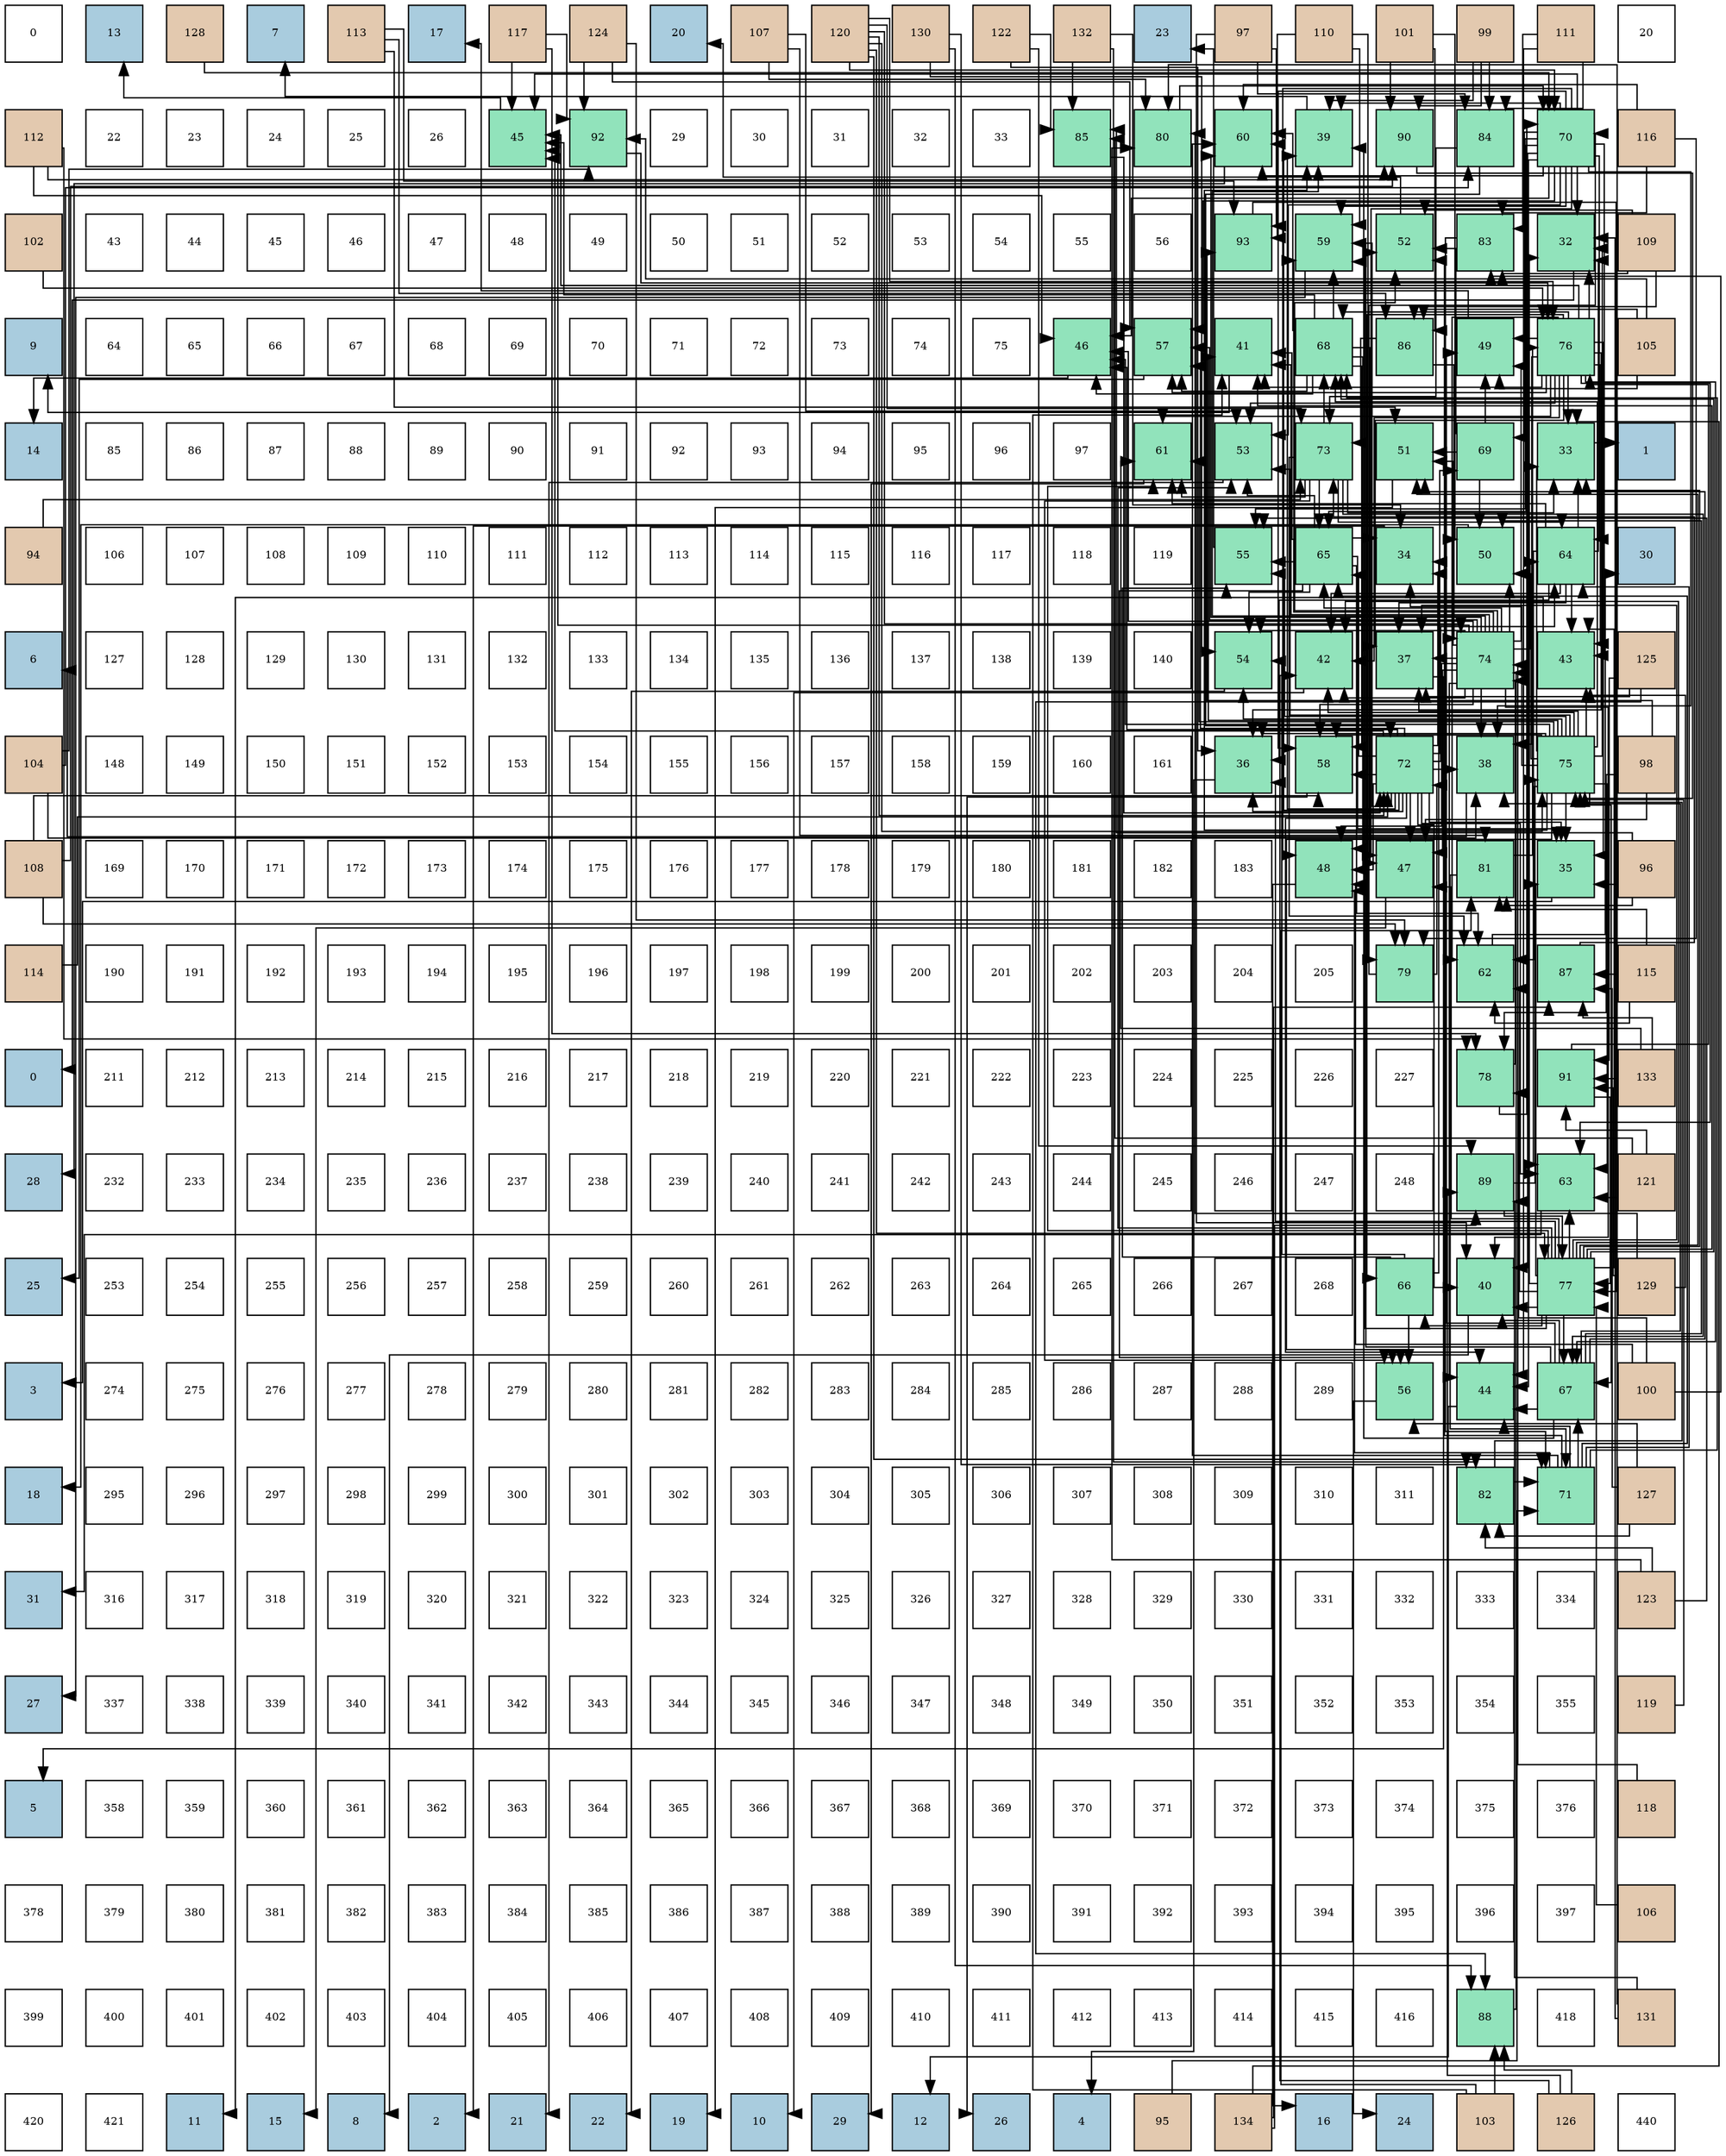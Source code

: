 digraph layout{
 rankdir=TB;
 splines=ortho;
 node [style=filled shape=square fixedsize=true width=0.6];
0[label="0", fontsize=8, fillcolor="#ffffff"];
1[label="13", fontsize=8, fillcolor="#a9ccde"];
2[label="128", fontsize=8, fillcolor="#e3c9af"];
3[label="7", fontsize=8, fillcolor="#a9ccde"];
4[label="113", fontsize=8, fillcolor="#e3c9af"];
5[label="17", fontsize=8, fillcolor="#a9ccde"];
6[label="117", fontsize=8, fillcolor="#e3c9af"];
7[label="124", fontsize=8, fillcolor="#e3c9af"];
8[label="20", fontsize=8, fillcolor="#a9ccde"];
9[label="107", fontsize=8, fillcolor="#e3c9af"];
10[label="120", fontsize=8, fillcolor="#e3c9af"];
11[label="130", fontsize=8, fillcolor="#e3c9af"];
12[label="122", fontsize=8, fillcolor="#e3c9af"];
13[label="132", fontsize=8, fillcolor="#e3c9af"];
14[label="23", fontsize=8, fillcolor="#a9ccde"];
15[label="97", fontsize=8, fillcolor="#e3c9af"];
16[label="110", fontsize=8, fillcolor="#e3c9af"];
17[label="101", fontsize=8, fillcolor="#e3c9af"];
18[label="99", fontsize=8, fillcolor="#e3c9af"];
19[label="111", fontsize=8, fillcolor="#e3c9af"];
20[label="20", fontsize=8, fillcolor="#ffffff"];
21[label="112", fontsize=8, fillcolor="#e3c9af"];
22[label="22", fontsize=8, fillcolor="#ffffff"];
23[label="23", fontsize=8, fillcolor="#ffffff"];
24[label="24", fontsize=8, fillcolor="#ffffff"];
25[label="25", fontsize=8, fillcolor="#ffffff"];
26[label="26", fontsize=8, fillcolor="#ffffff"];
27[label="45", fontsize=8, fillcolor="#91e3bb"];
28[label="92", fontsize=8, fillcolor="#91e3bb"];
29[label="29", fontsize=8, fillcolor="#ffffff"];
30[label="30", fontsize=8, fillcolor="#ffffff"];
31[label="31", fontsize=8, fillcolor="#ffffff"];
32[label="32", fontsize=8, fillcolor="#ffffff"];
33[label="33", fontsize=8, fillcolor="#ffffff"];
34[label="85", fontsize=8, fillcolor="#91e3bb"];
35[label="80", fontsize=8, fillcolor="#91e3bb"];
36[label="60", fontsize=8, fillcolor="#91e3bb"];
37[label="39", fontsize=8, fillcolor="#91e3bb"];
38[label="90", fontsize=8, fillcolor="#91e3bb"];
39[label="84", fontsize=8, fillcolor="#91e3bb"];
40[label="70", fontsize=8, fillcolor="#91e3bb"];
41[label="116", fontsize=8, fillcolor="#e3c9af"];
42[label="102", fontsize=8, fillcolor="#e3c9af"];
43[label="43", fontsize=8, fillcolor="#ffffff"];
44[label="44", fontsize=8, fillcolor="#ffffff"];
45[label="45", fontsize=8, fillcolor="#ffffff"];
46[label="46", fontsize=8, fillcolor="#ffffff"];
47[label="47", fontsize=8, fillcolor="#ffffff"];
48[label="48", fontsize=8, fillcolor="#ffffff"];
49[label="49", fontsize=8, fillcolor="#ffffff"];
50[label="50", fontsize=8, fillcolor="#ffffff"];
51[label="51", fontsize=8, fillcolor="#ffffff"];
52[label="52", fontsize=8, fillcolor="#ffffff"];
53[label="53", fontsize=8, fillcolor="#ffffff"];
54[label="54", fontsize=8, fillcolor="#ffffff"];
55[label="55", fontsize=8, fillcolor="#ffffff"];
56[label="56", fontsize=8, fillcolor="#ffffff"];
57[label="93", fontsize=8, fillcolor="#91e3bb"];
58[label="59", fontsize=8, fillcolor="#91e3bb"];
59[label="52", fontsize=8, fillcolor="#91e3bb"];
60[label="83", fontsize=8, fillcolor="#91e3bb"];
61[label="32", fontsize=8, fillcolor="#91e3bb"];
62[label="109", fontsize=8, fillcolor="#e3c9af"];
63[label="9", fontsize=8, fillcolor="#a9ccde"];
64[label="64", fontsize=8, fillcolor="#ffffff"];
65[label="65", fontsize=8, fillcolor="#ffffff"];
66[label="66", fontsize=8, fillcolor="#ffffff"];
67[label="67", fontsize=8, fillcolor="#ffffff"];
68[label="68", fontsize=8, fillcolor="#ffffff"];
69[label="69", fontsize=8, fillcolor="#ffffff"];
70[label="70", fontsize=8, fillcolor="#ffffff"];
71[label="71", fontsize=8, fillcolor="#ffffff"];
72[label="72", fontsize=8, fillcolor="#ffffff"];
73[label="73", fontsize=8, fillcolor="#ffffff"];
74[label="74", fontsize=8, fillcolor="#ffffff"];
75[label="75", fontsize=8, fillcolor="#ffffff"];
76[label="46", fontsize=8, fillcolor="#91e3bb"];
77[label="57", fontsize=8, fillcolor="#91e3bb"];
78[label="41", fontsize=8, fillcolor="#91e3bb"];
79[label="68", fontsize=8, fillcolor="#91e3bb"];
80[label="86", fontsize=8, fillcolor="#91e3bb"];
81[label="49", fontsize=8, fillcolor="#91e3bb"];
82[label="76", fontsize=8, fillcolor="#91e3bb"];
83[label="105", fontsize=8, fillcolor="#e3c9af"];
84[label="14", fontsize=8, fillcolor="#a9ccde"];
85[label="85", fontsize=8, fillcolor="#ffffff"];
86[label="86", fontsize=8, fillcolor="#ffffff"];
87[label="87", fontsize=8, fillcolor="#ffffff"];
88[label="88", fontsize=8, fillcolor="#ffffff"];
89[label="89", fontsize=8, fillcolor="#ffffff"];
90[label="90", fontsize=8, fillcolor="#ffffff"];
91[label="91", fontsize=8, fillcolor="#ffffff"];
92[label="92", fontsize=8, fillcolor="#ffffff"];
93[label="93", fontsize=8, fillcolor="#ffffff"];
94[label="94", fontsize=8, fillcolor="#ffffff"];
95[label="95", fontsize=8, fillcolor="#ffffff"];
96[label="96", fontsize=8, fillcolor="#ffffff"];
97[label="97", fontsize=8, fillcolor="#ffffff"];
98[label="61", fontsize=8, fillcolor="#91e3bb"];
99[label="53", fontsize=8, fillcolor="#91e3bb"];
100[label="73", fontsize=8, fillcolor="#91e3bb"];
101[label="51", fontsize=8, fillcolor="#91e3bb"];
102[label="69", fontsize=8, fillcolor="#91e3bb"];
103[label="33", fontsize=8, fillcolor="#91e3bb"];
104[label="1", fontsize=8, fillcolor="#a9ccde"];
105[label="94", fontsize=8, fillcolor="#e3c9af"];
106[label="106", fontsize=8, fillcolor="#ffffff"];
107[label="107", fontsize=8, fillcolor="#ffffff"];
108[label="108", fontsize=8, fillcolor="#ffffff"];
109[label="109", fontsize=8, fillcolor="#ffffff"];
110[label="110", fontsize=8, fillcolor="#ffffff"];
111[label="111", fontsize=8, fillcolor="#ffffff"];
112[label="112", fontsize=8, fillcolor="#ffffff"];
113[label="113", fontsize=8, fillcolor="#ffffff"];
114[label="114", fontsize=8, fillcolor="#ffffff"];
115[label="115", fontsize=8, fillcolor="#ffffff"];
116[label="116", fontsize=8, fillcolor="#ffffff"];
117[label="117", fontsize=8, fillcolor="#ffffff"];
118[label="118", fontsize=8, fillcolor="#ffffff"];
119[label="119", fontsize=8, fillcolor="#ffffff"];
120[label="55", fontsize=8, fillcolor="#91e3bb"];
121[label="65", fontsize=8, fillcolor="#91e3bb"];
122[label="34", fontsize=8, fillcolor="#91e3bb"];
123[label="50", fontsize=8, fillcolor="#91e3bb"];
124[label="64", fontsize=8, fillcolor="#91e3bb"];
125[label="30", fontsize=8, fillcolor="#a9ccde"];
126[label="6", fontsize=8, fillcolor="#a9ccde"];
127[label="127", fontsize=8, fillcolor="#ffffff"];
128[label="128", fontsize=8, fillcolor="#ffffff"];
129[label="129", fontsize=8, fillcolor="#ffffff"];
130[label="130", fontsize=8, fillcolor="#ffffff"];
131[label="131", fontsize=8, fillcolor="#ffffff"];
132[label="132", fontsize=8, fillcolor="#ffffff"];
133[label="133", fontsize=8, fillcolor="#ffffff"];
134[label="134", fontsize=8, fillcolor="#ffffff"];
135[label="135", fontsize=8, fillcolor="#ffffff"];
136[label="136", fontsize=8, fillcolor="#ffffff"];
137[label="137", fontsize=8, fillcolor="#ffffff"];
138[label="138", fontsize=8, fillcolor="#ffffff"];
139[label="139", fontsize=8, fillcolor="#ffffff"];
140[label="140", fontsize=8, fillcolor="#ffffff"];
141[label="54", fontsize=8, fillcolor="#91e3bb"];
142[label="42", fontsize=8, fillcolor="#91e3bb"];
143[label="37", fontsize=8, fillcolor="#91e3bb"];
144[label="74", fontsize=8, fillcolor="#91e3bb"];
145[label="43", fontsize=8, fillcolor="#91e3bb"];
146[label="125", fontsize=8, fillcolor="#e3c9af"];
147[label="104", fontsize=8, fillcolor="#e3c9af"];
148[label="148", fontsize=8, fillcolor="#ffffff"];
149[label="149", fontsize=8, fillcolor="#ffffff"];
150[label="150", fontsize=8, fillcolor="#ffffff"];
151[label="151", fontsize=8, fillcolor="#ffffff"];
152[label="152", fontsize=8, fillcolor="#ffffff"];
153[label="153", fontsize=8, fillcolor="#ffffff"];
154[label="154", fontsize=8, fillcolor="#ffffff"];
155[label="155", fontsize=8, fillcolor="#ffffff"];
156[label="156", fontsize=8, fillcolor="#ffffff"];
157[label="157", fontsize=8, fillcolor="#ffffff"];
158[label="158", fontsize=8, fillcolor="#ffffff"];
159[label="159", fontsize=8, fillcolor="#ffffff"];
160[label="160", fontsize=8, fillcolor="#ffffff"];
161[label="161", fontsize=8, fillcolor="#ffffff"];
162[label="36", fontsize=8, fillcolor="#91e3bb"];
163[label="58", fontsize=8, fillcolor="#91e3bb"];
164[label="72", fontsize=8, fillcolor="#91e3bb"];
165[label="38", fontsize=8, fillcolor="#91e3bb"];
166[label="75", fontsize=8, fillcolor="#91e3bb"];
167[label="98", fontsize=8, fillcolor="#e3c9af"];
168[label="108", fontsize=8, fillcolor="#e3c9af"];
169[label="169", fontsize=8, fillcolor="#ffffff"];
170[label="170", fontsize=8, fillcolor="#ffffff"];
171[label="171", fontsize=8, fillcolor="#ffffff"];
172[label="172", fontsize=8, fillcolor="#ffffff"];
173[label="173", fontsize=8, fillcolor="#ffffff"];
174[label="174", fontsize=8, fillcolor="#ffffff"];
175[label="175", fontsize=8, fillcolor="#ffffff"];
176[label="176", fontsize=8, fillcolor="#ffffff"];
177[label="177", fontsize=8, fillcolor="#ffffff"];
178[label="178", fontsize=8, fillcolor="#ffffff"];
179[label="179", fontsize=8, fillcolor="#ffffff"];
180[label="180", fontsize=8, fillcolor="#ffffff"];
181[label="181", fontsize=8, fillcolor="#ffffff"];
182[label="182", fontsize=8, fillcolor="#ffffff"];
183[label="183", fontsize=8, fillcolor="#ffffff"];
184[label="48", fontsize=8, fillcolor="#91e3bb"];
185[label="47", fontsize=8, fillcolor="#91e3bb"];
186[label="81", fontsize=8, fillcolor="#91e3bb"];
187[label="35", fontsize=8, fillcolor="#91e3bb"];
188[label="96", fontsize=8, fillcolor="#e3c9af"];
189[label="114", fontsize=8, fillcolor="#e3c9af"];
190[label="190", fontsize=8, fillcolor="#ffffff"];
191[label="191", fontsize=8, fillcolor="#ffffff"];
192[label="192", fontsize=8, fillcolor="#ffffff"];
193[label="193", fontsize=8, fillcolor="#ffffff"];
194[label="194", fontsize=8, fillcolor="#ffffff"];
195[label="195", fontsize=8, fillcolor="#ffffff"];
196[label="196", fontsize=8, fillcolor="#ffffff"];
197[label="197", fontsize=8, fillcolor="#ffffff"];
198[label="198", fontsize=8, fillcolor="#ffffff"];
199[label="199", fontsize=8, fillcolor="#ffffff"];
200[label="200", fontsize=8, fillcolor="#ffffff"];
201[label="201", fontsize=8, fillcolor="#ffffff"];
202[label="202", fontsize=8, fillcolor="#ffffff"];
203[label="203", fontsize=8, fillcolor="#ffffff"];
204[label="204", fontsize=8, fillcolor="#ffffff"];
205[label="205", fontsize=8, fillcolor="#ffffff"];
206[label="79", fontsize=8, fillcolor="#91e3bb"];
207[label="62", fontsize=8, fillcolor="#91e3bb"];
208[label="87", fontsize=8, fillcolor="#91e3bb"];
209[label="115", fontsize=8, fillcolor="#e3c9af"];
210[label="0", fontsize=8, fillcolor="#a9ccde"];
211[label="211", fontsize=8, fillcolor="#ffffff"];
212[label="212", fontsize=8, fillcolor="#ffffff"];
213[label="213", fontsize=8, fillcolor="#ffffff"];
214[label="214", fontsize=8, fillcolor="#ffffff"];
215[label="215", fontsize=8, fillcolor="#ffffff"];
216[label="216", fontsize=8, fillcolor="#ffffff"];
217[label="217", fontsize=8, fillcolor="#ffffff"];
218[label="218", fontsize=8, fillcolor="#ffffff"];
219[label="219", fontsize=8, fillcolor="#ffffff"];
220[label="220", fontsize=8, fillcolor="#ffffff"];
221[label="221", fontsize=8, fillcolor="#ffffff"];
222[label="222", fontsize=8, fillcolor="#ffffff"];
223[label="223", fontsize=8, fillcolor="#ffffff"];
224[label="224", fontsize=8, fillcolor="#ffffff"];
225[label="225", fontsize=8, fillcolor="#ffffff"];
226[label="226", fontsize=8, fillcolor="#ffffff"];
227[label="227", fontsize=8, fillcolor="#ffffff"];
228[label="78", fontsize=8, fillcolor="#91e3bb"];
229[label="91", fontsize=8, fillcolor="#91e3bb"];
230[label="133", fontsize=8, fillcolor="#e3c9af"];
231[label="28", fontsize=8, fillcolor="#a9ccde"];
232[label="232", fontsize=8, fillcolor="#ffffff"];
233[label="233", fontsize=8, fillcolor="#ffffff"];
234[label="234", fontsize=8, fillcolor="#ffffff"];
235[label="235", fontsize=8, fillcolor="#ffffff"];
236[label="236", fontsize=8, fillcolor="#ffffff"];
237[label="237", fontsize=8, fillcolor="#ffffff"];
238[label="238", fontsize=8, fillcolor="#ffffff"];
239[label="239", fontsize=8, fillcolor="#ffffff"];
240[label="240", fontsize=8, fillcolor="#ffffff"];
241[label="241", fontsize=8, fillcolor="#ffffff"];
242[label="242", fontsize=8, fillcolor="#ffffff"];
243[label="243", fontsize=8, fillcolor="#ffffff"];
244[label="244", fontsize=8, fillcolor="#ffffff"];
245[label="245", fontsize=8, fillcolor="#ffffff"];
246[label="246", fontsize=8, fillcolor="#ffffff"];
247[label="247", fontsize=8, fillcolor="#ffffff"];
248[label="248", fontsize=8, fillcolor="#ffffff"];
249[label="89", fontsize=8, fillcolor="#91e3bb"];
250[label="63", fontsize=8, fillcolor="#91e3bb"];
251[label="121", fontsize=8, fillcolor="#e3c9af"];
252[label="25", fontsize=8, fillcolor="#a9ccde"];
253[label="253", fontsize=8, fillcolor="#ffffff"];
254[label="254", fontsize=8, fillcolor="#ffffff"];
255[label="255", fontsize=8, fillcolor="#ffffff"];
256[label="256", fontsize=8, fillcolor="#ffffff"];
257[label="257", fontsize=8, fillcolor="#ffffff"];
258[label="258", fontsize=8, fillcolor="#ffffff"];
259[label="259", fontsize=8, fillcolor="#ffffff"];
260[label="260", fontsize=8, fillcolor="#ffffff"];
261[label="261", fontsize=8, fillcolor="#ffffff"];
262[label="262", fontsize=8, fillcolor="#ffffff"];
263[label="263", fontsize=8, fillcolor="#ffffff"];
264[label="264", fontsize=8, fillcolor="#ffffff"];
265[label="265", fontsize=8, fillcolor="#ffffff"];
266[label="266", fontsize=8, fillcolor="#ffffff"];
267[label="267", fontsize=8, fillcolor="#ffffff"];
268[label="268", fontsize=8, fillcolor="#ffffff"];
269[label="66", fontsize=8, fillcolor="#91e3bb"];
270[label="40", fontsize=8, fillcolor="#91e3bb"];
271[label="77", fontsize=8, fillcolor="#91e3bb"];
272[label="129", fontsize=8, fillcolor="#e3c9af"];
273[label="3", fontsize=8, fillcolor="#a9ccde"];
274[label="274", fontsize=8, fillcolor="#ffffff"];
275[label="275", fontsize=8, fillcolor="#ffffff"];
276[label="276", fontsize=8, fillcolor="#ffffff"];
277[label="277", fontsize=8, fillcolor="#ffffff"];
278[label="278", fontsize=8, fillcolor="#ffffff"];
279[label="279", fontsize=8, fillcolor="#ffffff"];
280[label="280", fontsize=8, fillcolor="#ffffff"];
281[label="281", fontsize=8, fillcolor="#ffffff"];
282[label="282", fontsize=8, fillcolor="#ffffff"];
283[label="283", fontsize=8, fillcolor="#ffffff"];
284[label="284", fontsize=8, fillcolor="#ffffff"];
285[label="285", fontsize=8, fillcolor="#ffffff"];
286[label="286", fontsize=8, fillcolor="#ffffff"];
287[label="287", fontsize=8, fillcolor="#ffffff"];
288[label="288", fontsize=8, fillcolor="#ffffff"];
289[label="289", fontsize=8, fillcolor="#ffffff"];
290[label="56", fontsize=8, fillcolor="#91e3bb"];
291[label="44", fontsize=8, fillcolor="#91e3bb"];
292[label="67", fontsize=8, fillcolor="#91e3bb"];
293[label="100", fontsize=8, fillcolor="#e3c9af"];
294[label="18", fontsize=8, fillcolor="#a9ccde"];
295[label="295", fontsize=8, fillcolor="#ffffff"];
296[label="296", fontsize=8, fillcolor="#ffffff"];
297[label="297", fontsize=8, fillcolor="#ffffff"];
298[label="298", fontsize=8, fillcolor="#ffffff"];
299[label="299", fontsize=8, fillcolor="#ffffff"];
300[label="300", fontsize=8, fillcolor="#ffffff"];
301[label="301", fontsize=8, fillcolor="#ffffff"];
302[label="302", fontsize=8, fillcolor="#ffffff"];
303[label="303", fontsize=8, fillcolor="#ffffff"];
304[label="304", fontsize=8, fillcolor="#ffffff"];
305[label="305", fontsize=8, fillcolor="#ffffff"];
306[label="306", fontsize=8, fillcolor="#ffffff"];
307[label="307", fontsize=8, fillcolor="#ffffff"];
308[label="308", fontsize=8, fillcolor="#ffffff"];
309[label="309", fontsize=8, fillcolor="#ffffff"];
310[label="310", fontsize=8, fillcolor="#ffffff"];
311[label="311", fontsize=8, fillcolor="#ffffff"];
312[label="82", fontsize=8, fillcolor="#91e3bb"];
313[label="71", fontsize=8, fillcolor="#91e3bb"];
314[label="127", fontsize=8, fillcolor="#e3c9af"];
315[label="31", fontsize=8, fillcolor="#a9ccde"];
316[label="316", fontsize=8, fillcolor="#ffffff"];
317[label="317", fontsize=8, fillcolor="#ffffff"];
318[label="318", fontsize=8, fillcolor="#ffffff"];
319[label="319", fontsize=8, fillcolor="#ffffff"];
320[label="320", fontsize=8, fillcolor="#ffffff"];
321[label="321", fontsize=8, fillcolor="#ffffff"];
322[label="322", fontsize=8, fillcolor="#ffffff"];
323[label="323", fontsize=8, fillcolor="#ffffff"];
324[label="324", fontsize=8, fillcolor="#ffffff"];
325[label="325", fontsize=8, fillcolor="#ffffff"];
326[label="326", fontsize=8, fillcolor="#ffffff"];
327[label="327", fontsize=8, fillcolor="#ffffff"];
328[label="328", fontsize=8, fillcolor="#ffffff"];
329[label="329", fontsize=8, fillcolor="#ffffff"];
330[label="330", fontsize=8, fillcolor="#ffffff"];
331[label="331", fontsize=8, fillcolor="#ffffff"];
332[label="332", fontsize=8, fillcolor="#ffffff"];
333[label="333", fontsize=8, fillcolor="#ffffff"];
334[label="334", fontsize=8, fillcolor="#ffffff"];
335[label="123", fontsize=8, fillcolor="#e3c9af"];
336[label="27", fontsize=8, fillcolor="#a9ccde"];
337[label="337", fontsize=8, fillcolor="#ffffff"];
338[label="338", fontsize=8, fillcolor="#ffffff"];
339[label="339", fontsize=8, fillcolor="#ffffff"];
340[label="340", fontsize=8, fillcolor="#ffffff"];
341[label="341", fontsize=8, fillcolor="#ffffff"];
342[label="342", fontsize=8, fillcolor="#ffffff"];
343[label="343", fontsize=8, fillcolor="#ffffff"];
344[label="344", fontsize=8, fillcolor="#ffffff"];
345[label="345", fontsize=8, fillcolor="#ffffff"];
346[label="346", fontsize=8, fillcolor="#ffffff"];
347[label="347", fontsize=8, fillcolor="#ffffff"];
348[label="348", fontsize=8, fillcolor="#ffffff"];
349[label="349", fontsize=8, fillcolor="#ffffff"];
350[label="350", fontsize=8, fillcolor="#ffffff"];
351[label="351", fontsize=8, fillcolor="#ffffff"];
352[label="352", fontsize=8, fillcolor="#ffffff"];
353[label="353", fontsize=8, fillcolor="#ffffff"];
354[label="354", fontsize=8, fillcolor="#ffffff"];
355[label="355", fontsize=8, fillcolor="#ffffff"];
356[label="119", fontsize=8, fillcolor="#e3c9af"];
357[label="5", fontsize=8, fillcolor="#a9ccde"];
358[label="358", fontsize=8, fillcolor="#ffffff"];
359[label="359", fontsize=8, fillcolor="#ffffff"];
360[label="360", fontsize=8, fillcolor="#ffffff"];
361[label="361", fontsize=8, fillcolor="#ffffff"];
362[label="362", fontsize=8, fillcolor="#ffffff"];
363[label="363", fontsize=8, fillcolor="#ffffff"];
364[label="364", fontsize=8, fillcolor="#ffffff"];
365[label="365", fontsize=8, fillcolor="#ffffff"];
366[label="366", fontsize=8, fillcolor="#ffffff"];
367[label="367", fontsize=8, fillcolor="#ffffff"];
368[label="368", fontsize=8, fillcolor="#ffffff"];
369[label="369", fontsize=8, fillcolor="#ffffff"];
370[label="370", fontsize=8, fillcolor="#ffffff"];
371[label="371", fontsize=8, fillcolor="#ffffff"];
372[label="372", fontsize=8, fillcolor="#ffffff"];
373[label="373", fontsize=8, fillcolor="#ffffff"];
374[label="374", fontsize=8, fillcolor="#ffffff"];
375[label="375", fontsize=8, fillcolor="#ffffff"];
376[label="376", fontsize=8, fillcolor="#ffffff"];
377[label="118", fontsize=8, fillcolor="#e3c9af"];
378[label="378", fontsize=8, fillcolor="#ffffff"];
379[label="379", fontsize=8, fillcolor="#ffffff"];
380[label="380", fontsize=8, fillcolor="#ffffff"];
381[label="381", fontsize=8, fillcolor="#ffffff"];
382[label="382", fontsize=8, fillcolor="#ffffff"];
383[label="383", fontsize=8, fillcolor="#ffffff"];
384[label="384", fontsize=8, fillcolor="#ffffff"];
385[label="385", fontsize=8, fillcolor="#ffffff"];
386[label="386", fontsize=8, fillcolor="#ffffff"];
387[label="387", fontsize=8, fillcolor="#ffffff"];
388[label="388", fontsize=8, fillcolor="#ffffff"];
389[label="389", fontsize=8, fillcolor="#ffffff"];
390[label="390", fontsize=8, fillcolor="#ffffff"];
391[label="391", fontsize=8, fillcolor="#ffffff"];
392[label="392", fontsize=8, fillcolor="#ffffff"];
393[label="393", fontsize=8, fillcolor="#ffffff"];
394[label="394", fontsize=8, fillcolor="#ffffff"];
395[label="395", fontsize=8, fillcolor="#ffffff"];
396[label="396", fontsize=8, fillcolor="#ffffff"];
397[label="397", fontsize=8, fillcolor="#ffffff"];
398[label="106", fontsize=8, fillcolor="#e3c9af"];
399[label="399", fontsize=8, fillcolor="#ffffff"];
400[label="400", fontsize=8, fillcolor="#ffffff"];
401[label="401", fontsize=8, fillcolor="#ffffff"];
402[label="402", fontsize=8, fillcolor="#ffffff"];
403[label="403", fontsize=8, fillcolor="#ffffff"];
404[label="404", fontsize=8, fillcolor="#ffffff"];
405[label="405", fontsize=8, fillcolor="#ffffff"];
406[label="406", fontsize=8, fillcolor="#ffffff"];
407[label="407", fontsize=8, fillcolor="#ffffff"];
408[label="408", fontsize=8, fillcolor="#ffffff"];
409[label="409", fontsize=8, fillcolor="#ffffff"];
410[label="410", fontsize=8, fillcolor="#ffffff"];
411[label="411", fontsize=8, fillcolor="#ffffff"];
412[label="412", fontsize=8, fillcolor="#ffffff"];
413[label="413", fontsize=8, fillcolor="#ffffff"];
414[label="414", fontsize=8, fillcolor="#ffffff"];
415[label="415", fontsize=8, fillcolor="#ffffff"];
416[label="416", fontsize=8, fillcolor="#ffffff"];
417[label="88", fontsize=8, fillcolor="#91e3bb"];
418[label="418", fontsize=8, fillcolor="#ffffff"];
419[label="131", fontsize=8, fillcolor="#e3c9af"];
420[label="420", fontsize=8, fillcolor="#ffffff"];
421[label="421", fontsize=8, fillcolor="#ffffff"];
422[label="11", fontsize=8, fillcolor="#a9ccde"];
423[label="15", fontsize=8, fillcolor="#a9ccde"];
424[label="8", fontsize=8, fillcolor="#a9ccde"];
425[label="2", fontsize=8, fillcolor="#a9ccde"];
426[label="21", fontsize=8, fillcolor="#a9ccde"];
427[label="22", fontsize=8, fillcolor="#a9ccde"];
428[label="19", fontsize=8, fillcolor="#a9ccde"];
429[label="10", fontsize=8, fillcolor="#a9ccde"];
430[label="29", fontsize=8, fillcolor="#a9ccde"];
431[label="12", fontsize=8, fillcolor="#a9ccde"];
432[label="26", fontsize=8, fillcolor="#a9ccde"];
433[label="4", fontsize=8, fillcolor="#a9ccde"];
434[label="95", fontsize=8, fillcolor="#e3c9af"];
435[label="134", fontsize=8, fillcolor="#e3c9af"];
436[label="16", fontsize=8, fillcolor="#a9ccde"];
437[label="24", fontsize=8, fillcolor="#a9ccde"];
438[label="103", fontsize=8, fillcolor="#e3c9af"];
439[label="126", fontsize=8, fillcolor="#e3c9af"];
440[label="440", fontsize=8, fillcolor="#ffffff"];
edge [constraint=false, style=vis];61 -> 210;
103 -> 104;
122 -> 425;
187 -> 273;
162 -> 433;
143 -> 357;
165 -> 126;
37 -> 3;
270 -> 424;
78 -> 63;
142 -> 429;
145 -> 422;
291 -> 431;
27 -> 1;
76 -> 84;
185 -> 423;
184 -> 436;
81 -> 5;
123 -> 294;
101 -> 428;
59 -> 8;
99 -> 426;
141 -> 427;
120 -> 14;
290 -> 437;
77 -> 252;
163 -> 432;
58 -> 336;
36 -> 231;
98 -> 430;
207 -> 125;
250 -> 315;
124 -> 61;
124 -> 103;
124 -> 162;
124 -> 143;
124 -> 142;
124 -> 145;
124 -> 98;
124 -> 250;
121 -> 122;
121 -> 187;
121 -> 78;
121 -> 99;
121 -> 141;
121 -> 120;
121 -> 290;
121 -> 207;
269 -> 122;
269 -> 141;
269 -> 120;
269 -> 290;
292 -> 165;
292 -> 37;
292 -> 270;
292 -> 291;
292 -> 81;
292 -> 123;
292 -> 101;
292 -> 59;
79 -> 27;
79 -> 76;
79 -> 185;
79 -> 184;
79 -> 77;
79 -> 163;
79 -> 58;
79 -> 36;
102 -> 81;
102 -> 123;
102 -> 101;
102 -> 59;
40 -> 61;
40 -> 165;
40 -> 37;
40 -> 270;
40 -> 145;
40 -> 291;
40 -> 27;
40 -> 76;
40 -> 185;
40 -> 184;
40 -> 99;
40 -> 120;
40 -> 77;
40 -> 163;
40 -> 58;
40 -> 36;
40 -> 124;
40 -> 121;
40 -> 102;
313 -> 291;
313 -> 184;
313 -> 59;
313 -> 36;
313 -> 124;
313 -> 121;
313 -> 292;
313 -> 79;
164 -> 122;
164 -> 187;
164 -> 162;
164 -> 165;
164 -> 37;
164 -> 270;
164 -> 291;
164 -> 27;
164 -> 76;
164 -> 185;
164 -> 184;
164 -> 77;
164 -> 163;
164 -> 58;
164 -> 36;
164 -> 250;
164 -> 124;
164 -> 121;
164 -> 102;
100 -> 103;
100 -> 290;
100 -> 98;
100 -> 207;
100 -> 124;
100 -> 121;
100 -> 292;
100 -> 79;
144 -> 143;
144 -> 165;
144 -> 37;
144 -> 270;
144 -> 78;
144 -> 142;
144 -> 291;
144 -> 27;
144 -> 76;
144 -> 185;
144 -> 184;
144 -> 81;
144 -> 123;
144 -> 101;
144 -> 59;
144 -> 141;
144 -> 77;
144 -> 163;
144 -> 58;
144 -> 36;
144 -> 124;
144 -> 121;
166 -> 61;
166 -> 103;
166 -> 122;
166 -> 187;
166 -> 162;
166 -> 143;
166 -> 37;
166 -> 78;
166 -> 142;
166 -> 145;
166 -> 76;
166 -> 123;
166 -> 99;
166 -> 141;
166 -> 120;
166 -> 290;
166 -> 163;
166 -> 98;
166 -> 207;
166 -> 250;
166 -> 292;
166 -> 79;
82 -> 61;
82 -> 103;
82 -> 187;
82 -> 162;
82 -> 143;
82 -> 165;
82 -> 78;
82 -> 142;
82 -> 145;
82 -> 27;
82 -> 81;
82 -> 99;
82 -> 77;
82 -> 98;
82 -> 207;
82 -> 250;
82 -> 269;
82 -> 292;
82 -> 79;
271 -> 61;
271 -> 103;
271 -> 187;
271 -> 162;
271 -> 143;
271 -> 270;
271 -> 78;
271 -> 142;
271 -> 145;
271 -> 185;
271 -> 101;
271 -> 99;
271 -> 58;
271 -> 98;
271 -> 207;
271 -> 250;
271 -> 269;
271 -> 292;
271 -> 79;
228 -> 40;
228 -> 144;
206 -> 40;
206 -> 164;
35 -> 40;
186 -> 313;
186 -> 82;
312 -> 313;
312 -> 166;
60 -> 313;
39 -> 164;
39 -> 100;
34 -> 164;
80 -> 100;
80 -> 144;
208 -> 100;
417 -> 144;
249 -> 166;
249 -> 271;
38 -> 166;
229 -> 82;
229 -> 271;
28 -> 82;
57 -> 271;
105 -> 100;
434 -> 313;
188 -> 187;
188 -> 186;
188 -> 34;
15 -> 270;
15 -> 39;
15 -> 57;
167 -> 185;
167 -> 228;
167 -> 57;
18 -> 37;
18 -> 39;
18 -> 38;
293 -> 184;
293 -> 228;
293 -> 60;
17 -> 123;
17 -> 80;
17 -> 38;
42 -> 82;
438 -> 78;
438 -> 186;
438 -> 417;
147 -> 165;
147 -> 39;
147 -> 28;
83 -> 81;
83 -> 80;
83 -> 28;
398 -> 271;
9 -> 99;
9 -> 35;
9 -> 186;
168 -> 163;
168 -> 206;
168 -> 38;
62 -> 59;
62 -> 60;
62 -> 80;
16 -> 58;
16 -> 206;
16 -> 57;
19 -> 291;
19 -> 60;
19 -> 39;
21 -> 76;
21 -> 228;
21 -> 38;
4 -> 101;
4 -> 80;
4 -> 57;
189 -> 164;
209 -> 207;
209 -> 186;
209 -> 208;
41 -> 36;
41 -> 206;
41 -> 60;
6 -> 27;
6 -> 228;
6 -> 28;
377 -> 144;
356 -> 166;
10 -> 40;
10 -> 313;
10 -> 164;
10 -> 100;
10 -> 144;
10 -> 166;
10 -> 82;
10 -> 271;
251 -> 250;
251 -> 34;
251 -> 229;
12 -> 162;
12 -> 34;
12 -> 249;
335 -> 120;
335 -> 35;
335 -> 312;
7 -> 77;
7 -> 206;
7 -> 28;
146 -> 143;
146 -> 417;
146 -> 229;
439 -> 142;
439 -> 417;
439 -> 249;
314 -> 290;
314 -> 312;
314 -> 208;
2 -> 40;
272 -> 145;
272 -> 35;
272 -> 229;
11 -> 141;
11 -> 312;
11 -> 417;
419 -> 61;
419 -> 35;
419 -> 249;
13 -> 122;
13 -> 312;
13 -> 34;
230 -> 98;
230 -> 208;
230 -> 229;
435 -> 103;
435 -> 208;
435 -> 249;
edge [constraint=true, style=invis];
0 -> 21 -> 42 -> 63 -> 84 -> 105 -> 126 -> 147 -> 168 -> 189 -> 210 -> 231 -> 252 -> 273 -> 294 -> 315 -> 336 -> 357 -> 378 -> 399 -> 420;
1 -> 22 -> 43 -> 64 -> 85 -> 106 -> 127 -> 148 -> 169 -> 190 -> 211 -> 232 -> 253 -> 274 -> 295 -> 316 -> 337 -> 358 -> 379 -> 400 -> 421;
2 -> 23 -> 44 -> 65 -> 86 -> 107 -> 128 -> 149 -> 170 -> 191 -> 212 -> 233 -> 254 -> 275 -> 296 -> 317 -> 338 -> 359 -> 380 -> 401 -> 422;
3 -> 24 -> 45 -> 66 -> 87 -> 108 -> 129 -> 150 -> 171 -> 192 -> 213 -> 234 -> 255 -> 276 -> 297 -> 318 -> 339 -> 360 -> 381 -> 402 -> 423;
4 -> 25 -> 46 -> 67 -> 88 -> 109 -> 130 -> 151 -> 172 -> 193 -> 214 -> 235 -> 256 -> 277 -> 298 -> 319 -> 340 -> 361 -> 382 -> 403 -> 424;
5 -> 26 -> 47 -> 68 -> 89 -> 110 -> 131 -> 152 -> 173 -> 194 -> 215 -> 236 -> 257 -> 278 -> 299 -> 320 -> 341 -> 362 -> 383 -> 404 -> 425;
6 -> 27 -> 48 -> 69 -> 90 -> 111 -> 132 -> 153 -> 174 -> 195 -> 216 -> 237 -> 258 -> 279 -> 300 -> 321 -> 342 -> 363 -> 384 -> 405 -> 426;
7 -> 28 -> 49 -> 70 -> 91 -> 112 -> 133 -> 154 -> 175 -> 196 -> 217 -> 238 -> 259 -> 280 -> 301 -> 322 -> 343 -> 364 -> 385 -> 406 -> 427;
8 -> 29 -> 50 -> 71 -> 92 -> 113 -> 134 -> 155 -> 176 -> 197 -> 218 -> 239 -> 260 -> 281 -> 302 -> 323 -> 344 -> 365 -> 386 -> 407 -> 428;
9 -> 30 -> 51 -> 72 -> 93 -> 114 -> 135 -> 156 -> 177 -> 198 -> 219 -> 240 -> 261 -> 282 -> 303 -> 324 -> 345 -> 366 -> 387 -> 408 -> 429;
10 -> 31 -> 52 -> 73 -> 94 -> 115 -> 136 -> 157 -> 178 -> 199 -> 220 -> 241 -> 262 -> 283 -> 304 -> 325 -> 346 -> 367 -> 388 -> 409 -> 430;
11 -> 32 -> 53 -> 74 -> 95 -> 116 -> 137 -> 158 -> 179 -> 200 -> 221 -> 242 -> 263 -> 284 -> 305 -> 326 -> 347 -> 368 -> 389 -> 410 -> 431;
12 -> 33 -> 54 -> 75 -> 96 -> 117 -> 138 -> 159 -> 180 -> 201 -> 222 -> 243 -> 264 -> 285 -> 306 -> 327 -> 348 -> 369 -> 390 -> 411 -> 432;
13 -> 34 -> 55 -> 76 -> 97 -> 118 -> 139 -> 160 -> 181 -> 202 -> 223 -> 244 -> 265 -> 286 -> 307 -> 328 -> 349 -> 370 -> 391 -> 412 -> 433;
14 -> 35 -> 56 -> 77 -> 98 -> 119 -> 140 -> 161 -> 182 -> 203 -> 224 -> 245 -> 266 -> 287 -> 308 -> 329 -> 350 -> 371 -> 392 -> 413 -> 434;
15 -> 36 -> 57 -> 78 -> 99 -> 120 -> 141 -> 162 -> 183 -> 204 -> 225 -> 246 -> 267 -> 288 -> 309 -> 330 -> 351 -> 372 -> 393 -> 414 -> 435;
16 -> 37 -> 58 -> 79 -> 100 -> 121 -> 142 -> 163 -> 184 -> 205 -> 226 -> 247 -> 268 -> 289 -> 310 -> 331 -> 352 -> 373 -> 394 -> 415 -> 436;
17 -> 38 -> 59 -> 80 -> 101 -> 122 -> 143 -> 164 -> 185 -> 206 -> 227 -> 248 -> 269 -> 290 -> 311 -> 332 -> 353 -> 374 -> 395 -> 416 -> 437;
18 -> 39 -> 60 -> 81 -> 102 -> 123 -> 144 -> 165 -> 186 -> 207 -> 228 -> 249 -> 270 -> 291 -> 312 -> 333 -> 354 -> 375 -> 396 -> 417 -> 438;
19 -> 40 -> 61 -> 82 -> 103 -> 124 -> 145 -> 166 -> 187 -> 208 -> 229 -> 250 -> 271 -> 292 -> 313 -> 334 -> 355 -> 376 -> 397 -> 418 -> 439;
20 -> 41 -> 62 -> 83 -> 104 -> 125 -> 146 -> 167 -> 188 -> 209 -> 230 -> 251 -> 272 -> 293 -> 314 -> 335 -> 356 -> 377 -> 398 -> 419 -> 440;
rank = same {0 -> 1 -> 2 -> 3 -> 4 -> 5 -> 6 -> 7 -> 8 -> 9 -> 10 -> 11 -> 12 -> 13 -> 14 -> 15 -> 16 -> 17 -> 18 -> 19 -> 20};
rank = same {21 -> 22 -> 23 -> 24 -> 25 -> 26 -> 27 -> 28 -> 29 -> 30 -> 31 -> 32 -> 33 -> 34 -> 35 -> 36 -> 37 -> 38 -> 39 -> 40 -> 41};
rank = same {42 -> 43 -> 44 -> 45 -> 46 -> 47 -> 48 -> 49 -> 50 -> 51 -> 52 -> 53 -> 54 -> 55 -> 56 -> 57 -> 58 -> 59 -> 60 -> 61 -> 62};
rank = same {63 -> 64 -> 65 -> 66 -> 67 -> 68 -> 69 -> 70 -> 71 -> 72 -> 73 -> 74 -> 75 -> 76 -> 77 -> 78 -> 79 -> 80 -> 81 -> 82 -> 83};
rank = same {84 -> 85 -> 86 -> 87 -> 88 -> 89 -> 90 -> 91 -> 92 -> 93 -> 94 -> 95 -> 96 -> 97 -> 98 -> 99 -> 100 -> 101 -> 102 -> 103 -> 104};
rank = same {105 -> 106 -> 107 -> 108 -> 109 -> 110 -> 111 -> 112 -> 113 -> 114 -> 115 -> 116 -> 117 -> 118 -> 119 -> 120 -> 121 -> 122 -> 123 -> 124 -> 125};
rank = same {126 -> 127 -> 128 -> 129 -> 130 -> 131 -> 132 -> 133 -> 134 -> 135 -> 136 -> 137 -> 138 -> 139 -> 140 -> 141 -> 142 -> 143 -> 144 -> 145 -> 146};
rank = same {147 -> 148 -> 149 -> 150 -> 151 -> 152 -> 153 -> 154 -> 155 -> 156 -> 157 -> 158 -> 159 -> 160 -> 161 -> 162 -> 163 -> 164 -> 165 -> 166 -> 167};
rank = same {168 -> 169 -> 170 -> 171 -> 172 -> 173 -> 174 -> 175 -> 176 -> 177 -> 178 -> 179 -> 180 -> 181 -> 182 -> 183 -> 184 -> 185 -> 186 -> 187 -> 188};
rank = same {189 -> 190 -> 191 -> 192 -> 193 -> 194 -> 195 -> 196 -> 197 -> 198 -> 199 -> 200 -> 201 -> 202 -> 203 -> 204 -> 205 -> 206 -> 207 -> 208 -> 209};
rank = same {210 -> 211 -> 212 -> 213 -> 214 -> 215 -> 216 -> 217 -> 218 -> 219 -> 220 -> 221 -> 222 -> 223 -> 224 -> 225 -> 226 -> 227 -> 228 -> 229 -> 230};
rank = same {231 -> 232 -> 233 -> 234 -> 235 -> 236 -> 237 -> 238 -> 239 -> 240 -> 241 -> 242 -> 243 -> 244 -> 245 -> 246 -> 247 -> 248 -> 249 -> 250 -> 251};
rank = same {252 -> 253 -> 254 -> 255 -> 256 -> 257 -> 258 -> 259 -> 260 -> 261 -> 262 -> 263 -> 264 -> 265 -> 266 -> 267 -> 268 -> 269 -> 270 -> 271 -> 272};
rank = same {273 -> 274 -> 275 -> 276 -> 277 -> 278 -> 279 -> 280 -> 281 -> 282 -> 283 -> 284 -> 285 -> 286 -> 287 -> 288 -> 289 -> 290 -> 291 -> 292 -> 293};
rank = same {294 -> 295 -> 296 -> 297 -> 298 -> 299 -> 300 -> 301 -> 302 -> 303 -> 304 -> 305 -> 306 -> 307 -> 308 -> 309 -> 310 -> 311 -> 312 -> 313 -> 314};
rank = same {315 -> 316 -> 317 -> 318 -> 319 -> 320 -> 321 -> 322 -> 323 -> 324 -> 325 -> 326 -> 327 -> 328 -> 329 -> 330 -> 331 -> 332 -> 333 -> 334 -> 335};
rank = same {336 -> 337 -> 338 -> 339 -> 340 -> 341 -> 342 -> 343 -> 344 -> 345 -> 346 -> 347 -> 348 -> 349 -> 350 -> 351 -> 352 -> 353 -> 354 -> 355 -> 356};
rank = same {357 -> 358 -> 359 -> 360 -> 361 -> 362 -> 363 -> 364 -> 365 -> 366 -> 367 -> 368 -> 369 -> 370 -> 371 -> 372 -> 373 -> 374 -> 375 -> 376 -> 377};
rank = same {378 -> 379 -> 380 -> 381 -> 382 -> 383 -> 384 -> 385 -> 386 -> 387 -> 388 -> 389 -> 390 -> 391 -> 392 -> 393 -> 394 -> 395 -> 396 -> 397 -> 398};
rank = same {399 -> 400 -> 401 -> 402 -> 403 -> 404 -> 405 -> 406 -> 407 -> 408 -> 409 -> 410 -> 411 -> 412 -> 413 -> 414 -> 415 -> 416 -> 417 -> 418 -> 419};
rank = same {420 -> 421 -> 422 -> 423 -> 424 -> 425 -> 426 -> 427 -> 428 -> 429 -> 430 -> 431 -> 432 -> 433 -> 434 -> 435 -> 436 -> 437 -> 438 -> 439 -> 440};
}